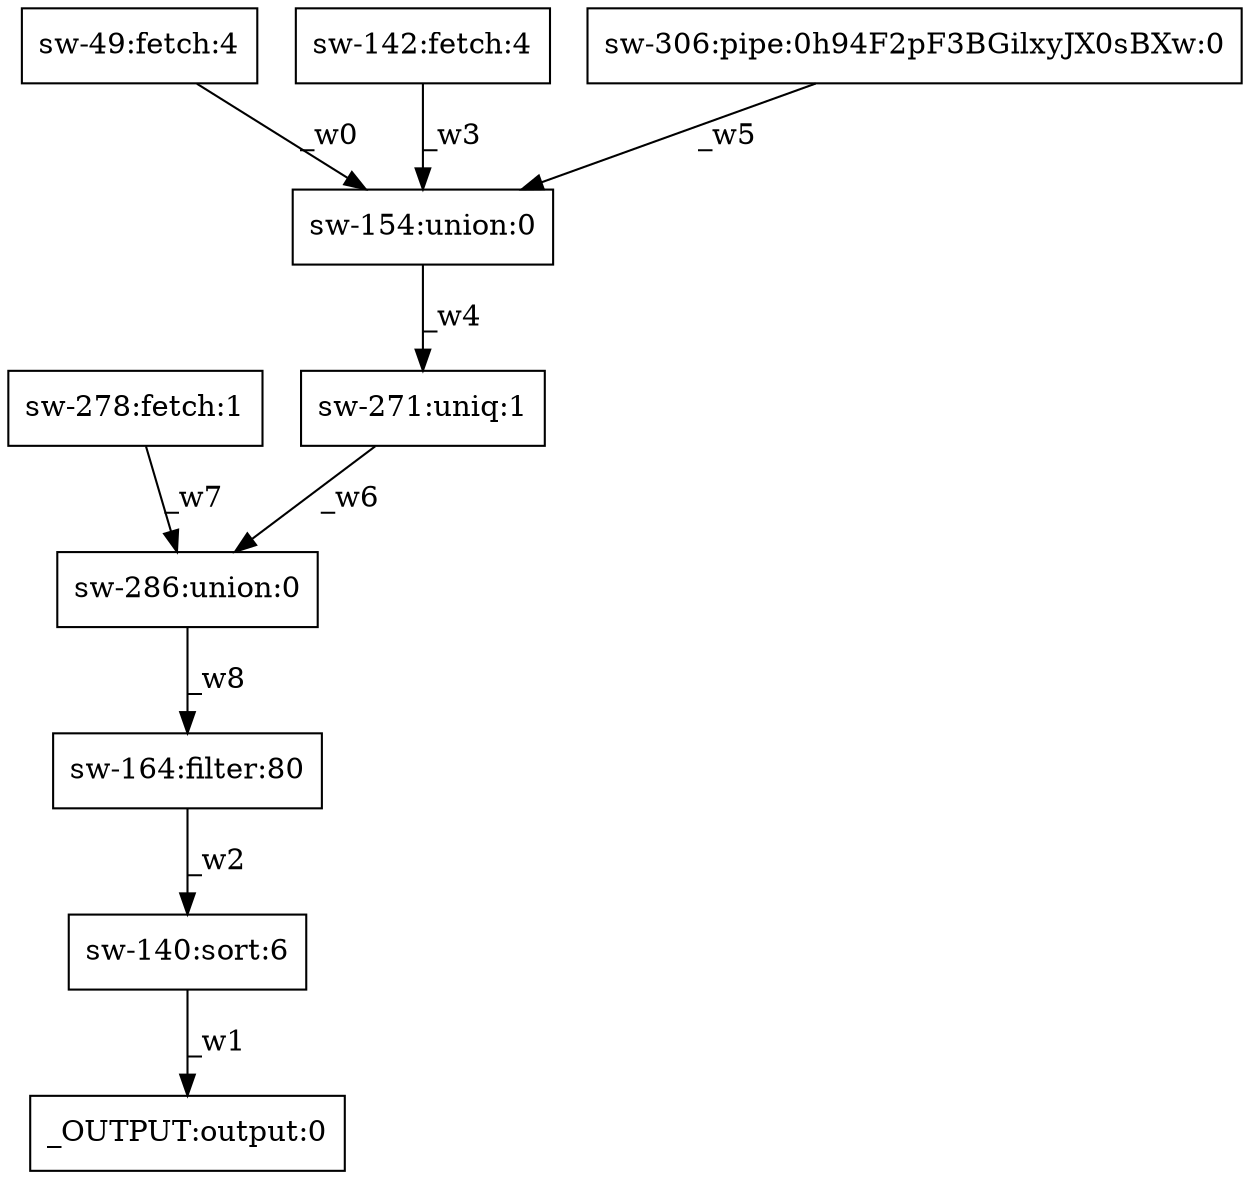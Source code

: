 digraph test1 { node [shape=box] "sw-154" [label="sw-154:union:0"];"_OUTPUT" [label="_OUTPUT:output:0"];"sw-49" [label="sw-49:fetch:4"];"sw-271" [label="sw-271:uniq:1"];"sw-164" [label="sw-164:filter:80"];"sw-142" [label="sw-142:fetch:4"];"sw-306" [label="sw-306:pipe:0h94F2pF3BGilxyJX0sBXw:0"];"sw-278" [label="sw-278:fetch:1"];"sw-286" [label="sw-286:union:0"];"sw-140" [label="sw-140:sort:6"];"sw-49" -> "sw-154" [label="_w0"];"sw-140" -> "_OUTPUT" [label="_w1"];"sw-164" -> "sw-140" [label="_w2"];"sw-142" -> "sw-154" [label="_w3"];"sw-154" -> "sw-271" [label="_w4"];"sw-306" -> "sw-154" [label="_w5"];"sw-271" -> "sw-286" [label="_w6"];"sw-278" -> "sw-286" [label="_w7"];"sw-286" -> "sw-164" [label="_w8"];}